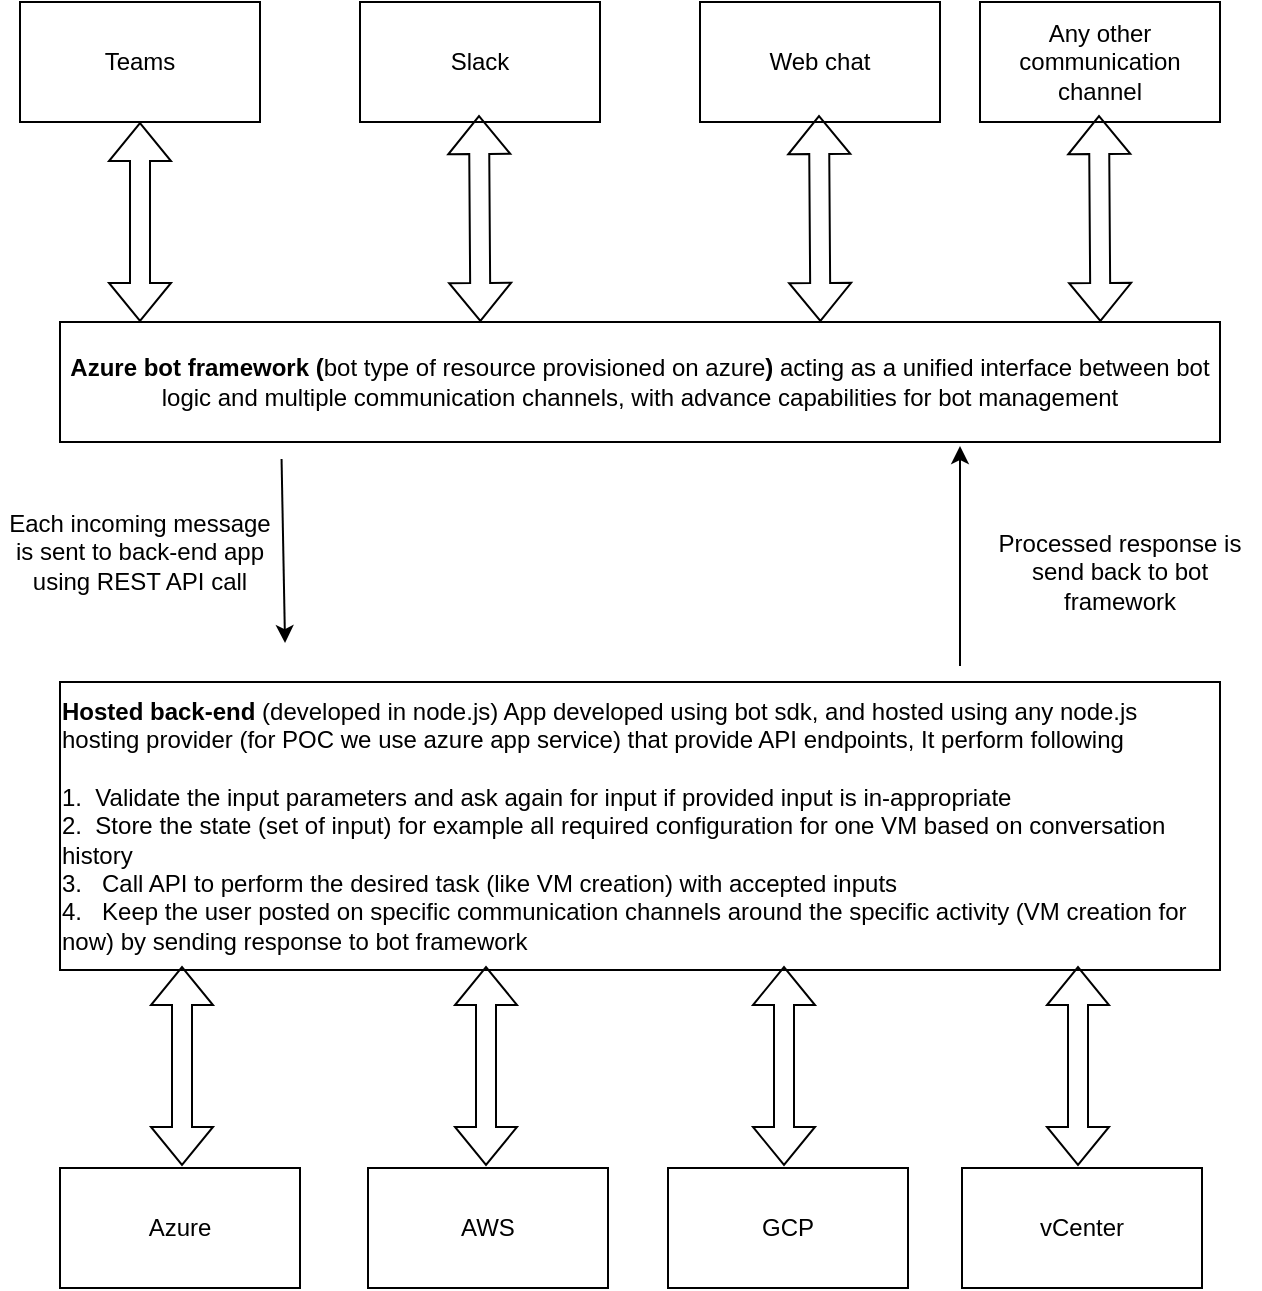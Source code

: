 <mxfile version="20.4.1" type="github">
  <diagram id="kk5BYiL54n7vIwzTItMM" name="Page-1">
    <mxGraphModel dx="1017" dy="574" grid="1" gridSize="10" guides="1" tooltips="1" connect="1" arrows="1" fold="1" page="1" pageScale="1" pageWidth="850" pageHeight="1100" math="0" shadow="0">
      <root>
        <mxCell id="0" />
        <mxCell id="1" parent="0" />
        <mxCell id="nYQIbzi21YlCGTnS5JQk-1" value="Teams" style="rounded=0;whiteSpace=wrap;html=1;" vertex="1" parent="1">
          <mxGeometry x="119" y="16" width="120" height="60" as="geometry" />
        </mxCell>
        <mxCell id="nYQIbzi21YlCGTnS5JQk-2" value="&lt;b&gt;Azure bot framework (&lt;/b&gt;bot type of resource provisioned on azure&lt;b&gt;)&lt;/b&gt;&amp;nbsp;acting as a unified interface between bot logic and multiple communication channels, with advance capabilities for bot management" style="rounded=0;whiteSpace=wrap;html=1;" vertex="1" parent="1">
          <mxGeometry x="139" y="176" width="580" height="60" as="geometry" />
        </mxCell>
        <mxCell id="nYQIbzi21YlCGTnS5JQk-3" value="&lt;div style=&quot;text-align: left;&quot;&gt;&lt;b style=&quot;background-color: initial;&quot;&gt;Hosted back-end&lt;/b&gt;&lt;span style=&quot;background-color: initial;&quot;&gt; (developed in node.js) App developed using bot sdk, and hosted using any node.js hosting provider (for POC we use azure app service) that provide API endpoints, It perform following&amp;nbsp;&lt;/span&gt;&lt;/div&gt;&lt;div style=&quot;text-align: left;&quot;&gt;&lt;span style=&quot;background-color: initial;&quot;&gt;&lt;br&gt;&lt;/span&gt;&lt;/div&gt;&lt;div style=&quot;text-align: left;&quot;&gt;&lt;span style=&quot;background-color: initial;&quot;&gt;1.&amp;nbsp; Validate the input parameters and ask again for input if provided input is in-appropriate&lt;/span&gt;&lt;/div&gt;&lt;div style=&quot;text-align: left;&quot;&gt;&lt;span style=&quot;background-color: initial;&quot;&gt;2.&amp;nbsp; Store the state (set of input) for example all required configuration for one VM based on conversation history&lt;/span&gt;&lt;/div&gt;&lt;div style=&quot;text-align: left;&quot;&gt;&lt;span style=&quot;background-color: initial;&quot;&gt;3.&amp;nbsp; &amp;nbsp;Call API to perform the desired task (like VM creation) with accepted inputs&lt;/span&gt;&lt;/div&gt;&lt;div style=&quot;text-align: left;&quot;&gt;&lt;span style=&quot;background-color: initial;&quot;&gt;4.&amp;nbsp; &amp;nbsp;Keep the user posted on specific communication channels around the specific&amp;nbsp;activity (VM creation for now) by sending response to bot framework&lt;/span&gt;&lt;/div&gt;" style="rounded=0;whiteSpace=wrap;html=1;" vertex="1" parent="1">
          <mxGeometry x="139" y="356" width="580" height="144" as="geometry" />
        </mxCell>
        <mxCell id="nYQIbzi21YlCGTnS5JQk-5" value="" style="shape=flexArrow;endArrow=classic;startArrow=classic;html=1;rounded=0;entryX=0.5;entryY=1;entryDx=0;entryDy=0;" edge="1" parent="1" target="nYQIbzi21YlCGTnS5JQk-1">
          <mxGeometry width="100" height="100" relative="1" as="geometry">
            <mxPoint x="179" y="176" as="sourcePoint" />
            <mxPoint x="414" y="66" as="targetPoint" />
          </mxGeometry>
        </mxCell>
        <mxCell id="nYQIbzi21YlCGTnS5JQk-10" value="Slack" style="rounded=0;whiteSpace=wrap;html=1;" vertex="1" parent="1">
          <mxGeometry x="289" y="16" width="120" height="60" as="geometry" />
        </mxCell>
        <mxCell id="nYQIbzi21YlCGTnS5JQk-11" value="" style="shape=flexArrow;endArrow=classic;startArrow=classic;html=1;rounded=0;entryX=0.5;entryY=1;entryDx=0;entryDy=0;exitX=0.11;exitY=0.058;exitDx=0;exitDy=0;exitPerimeter=0;" edge="1" parent="1">
          <mxGeometry width="100" height="100" relative="1" as="geometry">
            <mxPoint x="349.2" y="176" as="sourcePoint" />
            <mxPoint x="348.5" y="72.52" as="targetPoint" />
          </mxGeometry>
        </mxCell>
        <mxCell id="nYQIbzi21YlCGTnS5JQk-12" value="Web chat" style="rounded=0;whiteSpace=wrap;html=1;" vertex="1" parent="1">
          <mxGeometry x="459" y="16" width="120" height="60" as="geometry" />
        </mxCell>
        <mxCell id="nYQIbzi21YlCGTnS5JQk-13" value="" style="shape=flexArrow;endArrow=classic;startArrow=classic;html=1;rounded=0;entryX=0.5;entryY=1;entryDx=0;entryDy=0;exitX=0.11;exitY=0.058;exitDx=0;exitDy=0;exitPerimeter=0;" edge="1" parent="1">
          <mxGeometry width="100" height="100" relative="1" as="geometry">
            <mxPoint x="519.2" y="176" as="sourcePoint" />
            <mxPoint x="518.5" y="72.52" as="targetPoint" />
          </mxGeometry>
        </mxCell>
        <mxCell id="nYQIbzi21YlCGTnS5JQk-14" value="Any other communication channel" style="rounded=0;whiteSpace=wrap;html=1;" vertex="1" parent="1">
          <mxGeometry x="599" y="16" width="120" height="60" as="geometry" />
        </mxCell>
        <mxCell id="nYQIbzi21YlCGTnS5JQk-15" value="" style="shape=flexArrow;endArrow=classic;startArrow=classic;html=1;rounded=0;entryX=0.5;entryY=1;entryDx=0;entryDy=0;exitX=0.11;exitY=0.058;exitDx=0;exitDy=0;exitPerimeter=0;" edge="1" parent="1">
          <mxGeometry width="100" height="100" relative="1" as="geometry">
            <mxPoint x="659.2" y="176" as="sourcePoint" />
            <mxPoint x="658.5" y="72.52" as="targetPoint" />
          </mxGeometry>
        </mxCell>
        <mxCell id="nYQIbzi21YlCGTnS5JQk-16" value="" style="endArrow=classic;html=1;rounded=0;" edge="1" parent="1">
          <mxGeometry width="50" height="50" relative="1" as="geometry">
            <mxPoint x="589" y="348" as="sourcePoint" />
            <mxPoint x="589" y="238" as="targetPoint" />
          </mxGeometry>
        </mxCell>
        <mxCell id="nYQIbzi21YlCGTnS5JQk-18" value="" style="endArrow=classic;html=1;rounded=0;exitX=0.191;exitY=1.142;exitDx=0;exitDy=0;exitPerimeter=0;entryX=0.194;entryY=-0.135;entryDx=0;entryDy=0;entryPerimeter=0;" edge="1" parent="1" source="nYQIbzi21YlCGTnS5JQk-2" target="nYQIbzi21YlCGTnS5JQk-3">
          <mxGeometry width="50" height="50" relative="1" as="geometry">
            <mxPoint x="369" y="326" as="sourcePoint" />
            <mxPoint x="419" y="276" as="targetPoint" />
          </mxGeometry>
        </mxCell>
        <mxCell id="nYQIbzi21YlCGTnS5JQk-19" value="Each incoming message is sent to back-end app using REST API call" style="text;html=1;strokeColor=none;fillColor=none;align=center;verticalAlign=middle;whiteSpace=wrap;rounded=0;" vertex="1" parent="1">
          <mxGeometry x="109" y="276" width="140" height="30" as="geometry" />
        </mxCell>
        <mxCell id="nYQIbzi21YlCGTnS5JQk-20" value="Processed response is send back to bot framework" style="text;html=1;strokeColor=none;fillColor=none;align=center;verticalAlign=middle;whiteSpace=wrap;rounded=0;" vertex="1" parent="1">
          <mxGeometry x="599" y="286" width="140" height="30" as="geometry" />
        </mxCell>
        <mxCell id="nYQIbzi21YlCGTnS5JQk-21" value="Azure" style="rounded=0;whiteSpace=wrap;html=1;" vertex="1" parent="1">
          <mxGeometry x="139" y="599" width="120" height="60" as="geometry" />
        </mxCell>
        <mxCell id="nYQIbzi21YlCGTnS5JQk-22" value="" style="shape=flexArrow;endArrow=classic;startArrow=classic;html=1;rounded=0;entryX=0.5;entryY=1;entryDx=0;entryDy=0;" edge="1" parent="1">
          <mxGeometry width="100" height="100" relative="1" as="geometry">
            <mxPoint x="200" y="598" as="sourcePoint" />
            <mxPoint x="200" y="498" as="targetPoint" />
          </mxGeometry>
        </mxCell>
        <mxCell id="nYQIbzi21YlCGTnS5JQk-23" value="AWS" style="rounded=0;whiteSpace=wrap;html=1;" vertex="1" parent="1">
          <mxGeometry x="293" y="599" width="120" height="60" as="geometry" />
        </mxCell>
        <mxCell id="nYQIbzi21YlCGTnS5JQk-24" value="" style="shape=flexArrow;endArrow=classic;startArrow=classic;html=1;rounded=0;entryX=0.5;entryY=1;entryDx=0;entryDy=0;" edge="1" parent="1">
          <mxGeometry width="100" height="100" relative="1" as="geometry">
            <mxPoint x="352" y="598" as="sourcePoint" />
            <mxPoint x="352" y="498" as="targetPoint" />
          </mxGeometry>
        </mxCell>
        <mxCell id="nYQIbzi21YlCGTnS5JQk-25" value="GCP" style="rounded=0;whiteSpace=wrap;html=1;" vertex="1" parent="1">
          <mxGeometry x="443" y="599" width="120" height="60" as="geometry" />
        </mxCell>
        <mxCell id="nYQIbzi21YlCGTnS5JQk-26" value="" style="shape=flexArrow;endArrow=classic;startArrow=classic;html=1;rounded=0;entryX=0.5;entryY=1;entryDx=0;entryDy=0;" edge="1" parent="1">
          <mxGeometry width="100" height="100" relative="1" as="geometry">
            <mxPoint x="501" y="598" as="sourcePoint" />
            <mxPoint x="501" y="498" as="targetPoint" />
          </mxGeometry>
        </mxCell>
        <mxCell id="nYQIbzi21YlCGTnS5JQk-27" value="vCenter" style="rounded=0;whiteSpace=wrap;html=1;" vertex="1" parent="1">
          <mxGeometry x="590" y="599" width="120" height="60" as="geometry" />
        </mxCell>
        <mxCell id="nYQIbzi21YlCGTnS5JQk-28" value="" style="shape=flexArrow;endArrow=classic;startArrow=classic;html=1;rounded=0;entryX=0.5;entryY=1;entryDx=0;entryDy=0;" edge="1" parent="1">
          <mxGeometry width="100" height="100" relative="1" as="geometry">
            <mxPoint x="648" y="598" as="sourcePoint" />
            <mxPoint x="648" y="498" as="targetPoint" />
          </mxGeometry>
        </mxCell>
      </root>
    </mxGraphModel>
  </diagram>
</mxfile>
